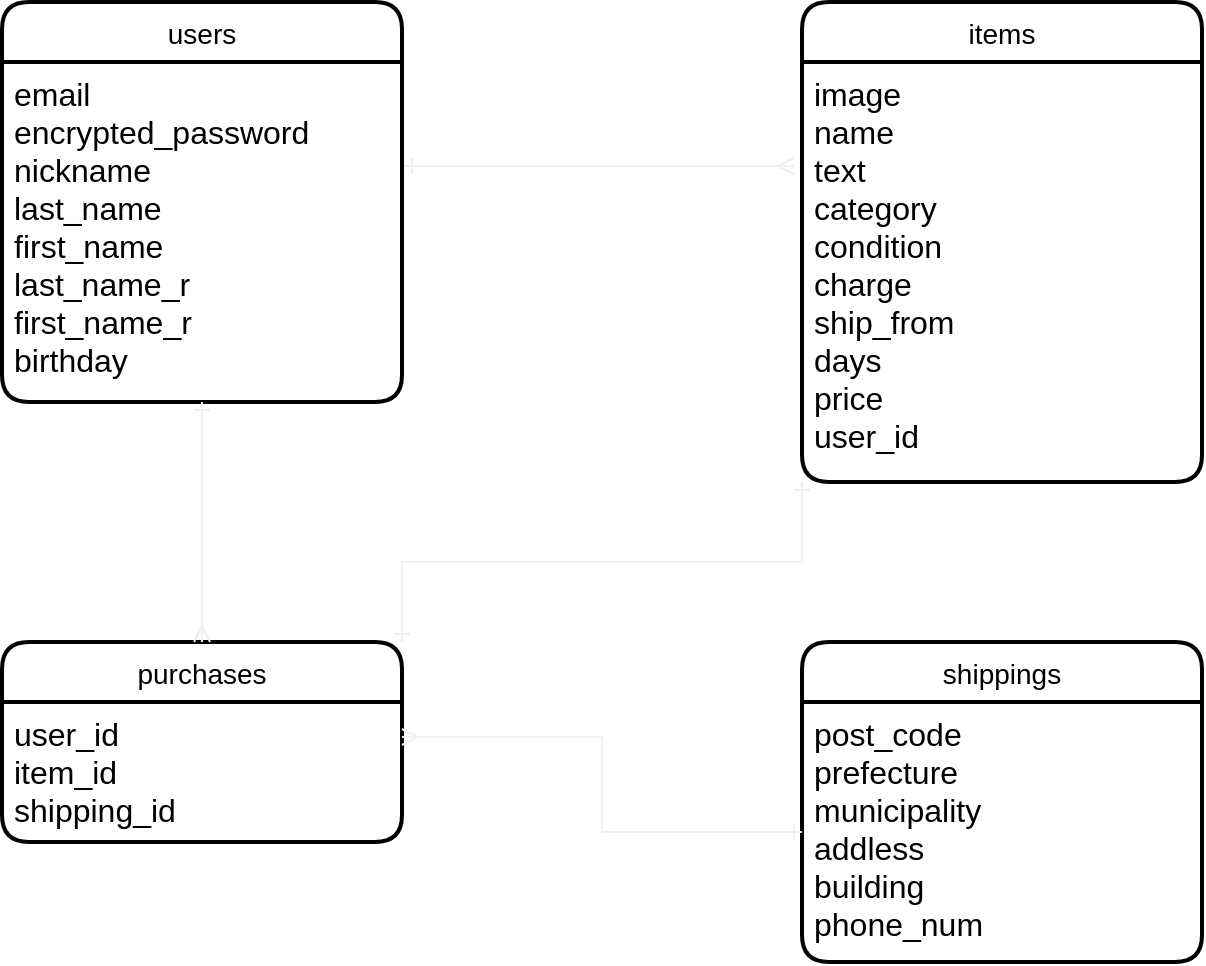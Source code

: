 <mxfile>
    <diagram id="JuYNUWjcOIj7toWij1R2" name="ページ1">
        <mxGraphModel dx="728" dy="561" grid="1" gridSize="10" guides="1" tooltips="1" connect="1" arrows="1" fold="1" page="1" pageScale="1" pageWidth="827" pageHeight="1169" math="0" shadow="0">
            <root>
                <mxCell id="0"/>
                <mxCell id="1" parent="0"/>
                <mxCell id="64" value="users" style="swimlane;childLayout=stackLayout;horizontal=1;startSize=30;horizontalStack=0;rounded=1;fontSize=14;fontStyle=0;strokeWidth=2;resizeParent=0;resizeLast=1;shadow=0;dashed=0;align=center;" parent="1" vertex="1">
                    <mxGeometry x="40" y="40" width="200" height="200" as="geometry"/>
                </mxCell>
                <mxCell id="65" value="email&#10;encrypted_password&#10;nickname&#10;last_name&#10;first_name&#10;last_name_r&#10;first_name_r&#10;birthday" style="align=left;strokeColor=none;fillColor=none;spacingLeft=4;fontSize=16;verticalAlign=top;resizable=0;rotatable=0;part=1;" parent="64" vertex="1">
                    <mxGeometry y="30" width="200" height="170" as="geometry"/>
                </mxCell>
                <mxCell id="73" value="items" style="swimlane;childLayout=stackLayout;horizontal=1;startSize=30;horizontalStack=0;rounded=1;fontSize=14;fontStyle=0;strokeWidth=2;resizeParent=0;resizeLast=1;shadow=0;dashed=0;align=center;" parent="1" vertex="1">
                    <mxGeometry x="440" y="40" width="200" height="240" as="geometry"/>
                </mxCell>
                <mxCell id="74" value="image&#10;name&#10;text&#10;category&#10;condition&#10;charge&#10;ship_from&#10;days&#10;price&#10;user_id&#10;&#10;" style="align=left;strokeColor=none;fillColor=none;spacingLeft=4;fontSize=16;verticalAlign=top;resizable=0;rotatable=0;part=1;" parent="73" vertex="1">
                    <mxGeometry y="30" width="200" height="210" as="geometry"/>
                </mxCell>
                <mxCell id="79" value="shippings" style="swimlane;childLayout=stackLayout;horizontal=1;startSize=30;horizontalStack=0;rounded=1;fontSize=14;fontStyle=0;strokeWidth=2;resizeParent=0;resizeLast=1;shadow=0;dashed=0;align=center;" parent="1" vertex="1">
                    <mxGeometry x="440" y="360" width="200" height="160" as="geometry"/>
                </mxCell>
                <mxCell id="80" value="post_code&#10;prefecture&#10;municipality&#10;addless&#10;building&#10;phone_num" style="align=left;strokeColor=none;fillColor=none;spacingLeft=4;fontSize=16;verticalAlign=top;resizable=0;rotatable=0;part=1;" parent="79" vertex="1">
                    <mxGeometry y="30" width="200" height="130" as="geometry"/>
                </mxCell>
                <mxCell id="82" value="purchases" style="swimlane;childLayout=stackLayout;horizontal=1;startSize=30;horizontalStack=0;rounded=1;fontSize=14;fontStyle=0;strokeWidth=2;resizeParent=0;resizeLast=1;shadow=0;dashed=0;align=center;" parent="1" vertex="1">
                    <mxGeometry x="40" y="360" width="200" height="100" as="geometry"/>
                </mxCell>
                <mxCell id="83" value="user_id&#10;item_id&#10;shipping_id" style="align=left;strokeColor=none;fillColor=none;spacingLeft=4;fontSize=16;verticalAlign=top;resizable=0;rotatable=0;part=1;" parent="82" vertex="1">
                    <mxGeometry y="30" width="200" height="70" as="geometry"/>
                </mxCell>
                <mxCell id="86" style="edgeStyle=orthogonalEdgeStyle;orthogonalLoop=1;jettySize=auto;html=1;exitX=1.005;exitY=0.306;exitDx=0;exitDy=0;fontSize=16;targetPerimeterSpacing=0;startArrow=ERone;startFill=0;endArrow=ERmany;endFill=0;strokeWidth=1;rounded=0;strokeColor=#F0F0F0;exitPerimeter=0;" parent="1" source="65" edge="1">
                    <mxGeometry relative="1" as="geometry">
                        <mxPoint x="436" y="122" as="targetPoint"/>
                    </mxGeometry>
                </mxCell>
                <mxCell id="89" style="edgeStyle=orthogonalEdgeStyle;rounded=0;orthogonalLoop=1;jettySize=auto;html=1;exitX=0.5;exitY=1;exitDx=0;exitDy=0;entryX=0.5;entryY=0;entryDx=0;entryDy=0;startArrow=ERone;startFill=0;endArrow=ERmany;endFill=0;targetPerimeterSpacing=0;strokeColor=#F0F0F0;strokeWidth=1;fontSize=16;" parent="1" source="65" target="82" edge="1">
                    <mxGeometry relative="1" as="geometry"/>
                </mxCell>
                <mxCell id="91" style="edgeStyle=orthogonalEdgeStyle;rounded=0;orthogonalLoop=1;jettySize=auto;html=1;exitX=0;exitY=0.5;exitDx=0;exitDy=0;entryX=1;entryY=0.25;entryDx=0;entryDy=0;startArrow=ERone;startFill=0;endArrow=ERmany;endFill=0;targetPerimeterSpacing=0;strokeColor=#F0F0F0;strokeWidth=1;fontSize=16;" parent="1" source="80" target="83" edge="1">
                    <mxGeometry relative="1" as="geometry"/>
                </mxCell>
                <mxCell id="96" style="edgeStyle=orthogonalEdgeStyle;rounded=0;orthogonalLoop=1;jettySize=auto;html=1;exitX=0;exitY=1;exitDx=0;exitDy=0;entryX=1;entryY=0;entryDx=0;entryDy=0;startArrow=ERone;startFill=0;endArrow=ERone;endFill=0;targetPerimeterSpacing=0;strokeColor=#F0F0F0;strokeWidth=1;fontSize=16;" parent="1" source="74" target="82" edge="1">
                    <mxGeometry relative="1" as="geometry">
                        <Array as="points">
                            <mxPoint x="440" y="320"/>
                            <mxPoint x="240" y="320"/>
                        </Array>
                    </mxGeometry>
                </mxCell>
            </root>
        </mxGraphModel>
    </diagram>
</mxfile>